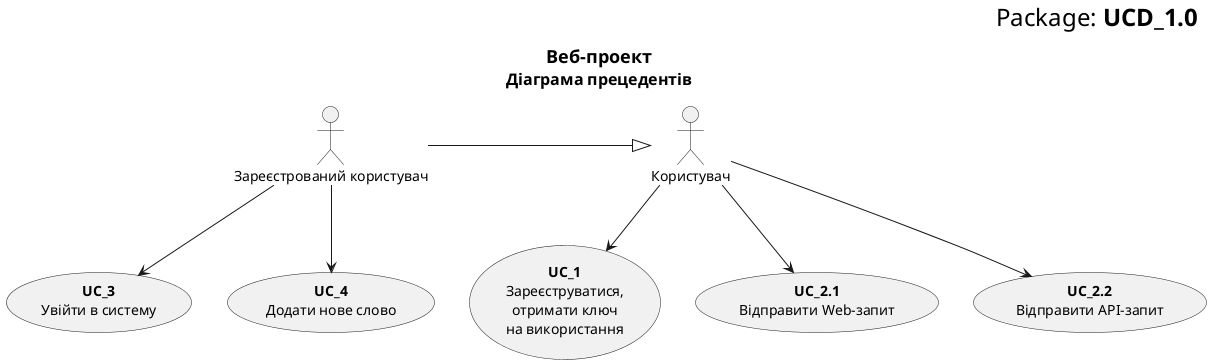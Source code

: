 @startuml
right header
	<font size=24 color=black>Package: <b>UCD_1.0
end header

title
	<font size=18 color=black>Веб-проект
	<font size=16 color=black>Діаграма прецедентів
end title

actor "Користувач" as User
actor "Зареєстрований користувач" as RegUser

usecase "<b>UC_1</b>\nЗареєструватися,\nотримати ключ\nна використання" as UC_1
usecase "<b>UC_2.1</b>\nВідправити Web-запит" as UC_2.1
usecase "<b>UC_2.2</b>\nВідправити API-запит" as UC_2.2
usecase "<b>UC_3</b>\nУвійти в систему" as UC_3
usecase "<b>UC_4</b>\nДодати нове слово" as UC_4

RegUser -|> User

User --> UC_1
User --> UC_2.1
User --> UC_2.2

RegUser --> UC_3
RegUser --> UC_4
@enduml
